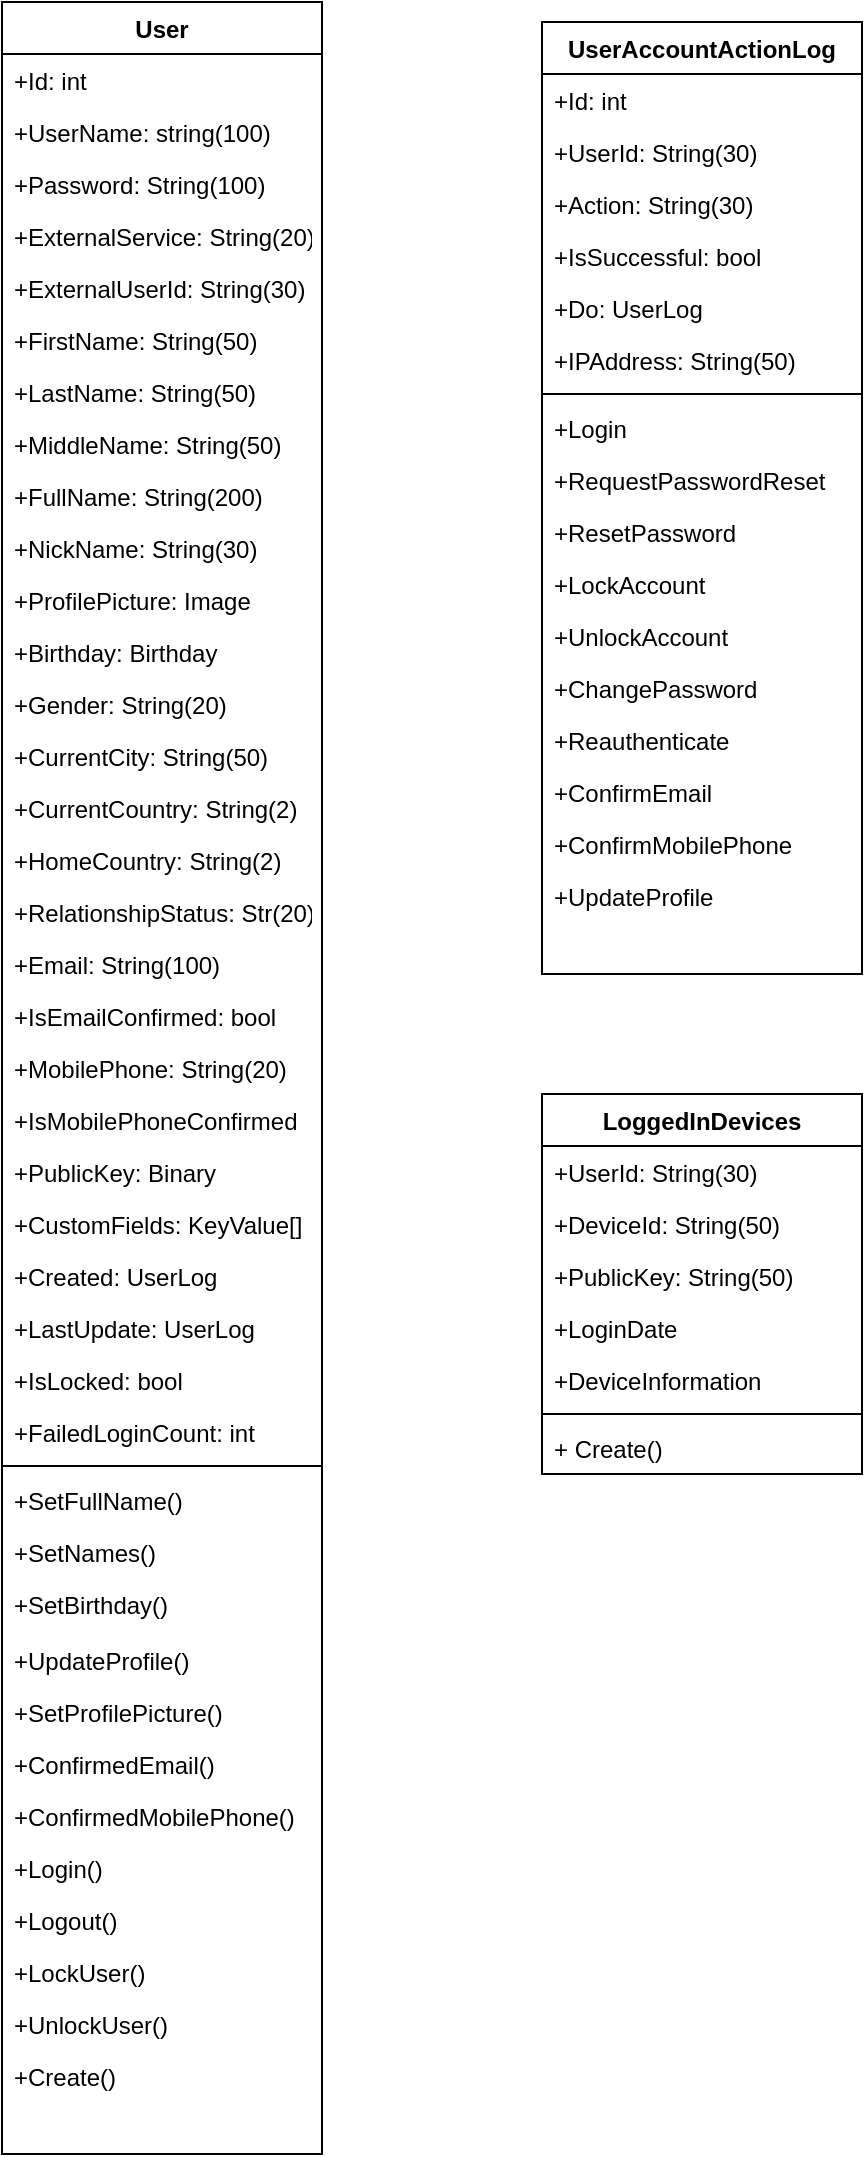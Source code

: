 <mxfile version="18.1.3" type="github">
  <diagram id="C5RBs43oDa-KdzZeNtuy" name="Page-1">
    <mxGraphModel dx="1422" dy="834" grid="1" gridSize="10" guides="1" tooltips="1" connect="1" arrows="1" fold="1" page="1" pageScale="1" pageWidth="827" pageHeight="1169" math="0" shadow="0">
      <root>
        <mxCell id="WIyWlLk6GJQsqaUBKTNV-0" />
        <mxCell id="WIyWlLk6GJQsqaUBKTNV-1" parent="WIyWlLk6GJQsqaUBKTNV-0" />
        <mxCell id="qDm95BvDwOtcP43vkmdn-0" value="User" style="swimlane;fontStyle=1;align=center;verticalAlign=top;childLayout=stackLayout;horizontal=1;startSize=26;horizontalStack=0;resizeParent=1;resizeParentMax=0;resizeLast=0;collapsible=1;marginBottom=0;" vertex="1" parent="WIyWlLk6GJQsqaUBKTNV-1">
          <mxGeometry x="180" y="80" width="160" height="1076" as="geometry" />
        </mxCell>
        <mxCell id="qDm95BvDwOtcP43vkmdn-1" value="+Id: int" style="text;strokeColor=none;fillColor=none;align=left;verticalAlign=top;spacingLeft=4;spacingRight=4;overflow=hidden;rotatable=0;points=[[0,0.5],[1,0.5]];portConstraint=eastwest;" vertex="1" parent="qDm95BvDwOtcP43vkmdn-0">
          <mxGeometry y="26" width="160" height="26" as="geometry" />
        </mxCell>
        <mxCell id="qDm95BvDwOtcP43vkmdn-8" value="+UserName: string(100)" style="text;strokeColor=none;fillColor=none;align=left;verticalAlign=top;spacingLeft=4;spacingRight=4;overflow=hidden;rotatable=0;points=[[0,0.5],[1,0.5]];portConstraint=eastwest;" vertex="1" parent="qDm95BvDwOtcP43vkmdn-0">
          <mxGeometry y="52" width="160" height="26" as="geometry" />
        </mxCell>
        <mxCell id="qDm95BvDwOtcP43vkmdn-25" value="+Password: String(100)" style="text;strokeColor=none;fillColor=none;align=left;verticalAlign=top;spacingLeft=4;spacingRight=4;overflow=hidden;rotatable=0;points=[[0,0.5],[1,0.5]];portConstraint=eastwest;" vertex="1" parent="qDm95BvDwOtcP43vkmdn-0">
          <mxGeometry y="78" width="160" height="26" as="geometry" />
        </mxCell>
        <mxCell id="qDm95BvDwOtcP43vkmdn-55" value="+ExternalService: String(20)" style="text;strokeColor=none;fillColor=none;align=left;verticalAlign=top;spacingLeft=4;spacingRight=4;overflow=hidden;rotatable=0;points=[[0,0.5],[1,0.5]];portConstraint=eastwest;" vertex="1" parent="qDm95BvDwOtcP43vkmdn-0">
          <mxGeometry y="104" width="160" height="26" as="geometry" />
        </mxCell>
        <mxCell id="qDm95BvDwOtcP43vkmdn-56" value="+ExternalUserId: String(30)" style="text;strokeColor=none;fillColor=none;align=left;verticalAlign=top;spacingLeft=4;spacingRight=4;overflow=hidden;rotatable=0;points=[[0,0.5],[1,0.5]];portConstraint=eastwest;" vertex="1" parent="qDm95BvDwOtcP43vkmdn-0">
          <mxGeometry y="130" width="160" height="26" as="geometry" />
        </mxCell>
        <mxCell id="qDm95BvDwOtcP43vkmdn-7" value="+FirstName: String(50)" style="text;strokeColor=none;fillColor=none;align=left;verticalAlign=top;spacingLeft=4;spacingRight=4;overflow=hidden;rotatable=0;points=[[0,0.5],[1,0.5]];portConstraint=eastwest;" vertex="1" parent="qDm95BvDwOtcP43vkmdn-0">
          <mxGeometry y="156" width="160" height="26" as="geometry" />
        </mxCell>
        <mxCell id="qDm95BvDwOtcP43vkmdn-6" value="+LastName: String(50)" style="text;strokeColor=none;fillColor=none;align=left;verticalAlign=top;spacingLeft=4;spacingRight=4;overflow=hidden;rotatable=0;points=[[0,0.5],[1,0.5]];portConstraint=eastwest;" vertex="1" parent="qDm95BvDwOtcP43vkmdn-0">
          <mxGeometry y="182" width="160" height="26" as="geometry" />
        </mxCell>
        <mxCell id="qDm95BvDwOtcP43vkmdn-5" value="+MiddleName: String(50)" style="text;strokeColor=none;fillColor=none;align=left;verticalAlign=top;spacingLeft=4;spacingRight=4;overflow=hidden;rotatable=0;points=[[0,0.5],[1,0.5]];portConstraint=eastwest;" vertex="1" parent="qDm95BvDwOtcP43vkmdn-0">
          <mxGeometry y="208" width="160" height="26" as="geometry" />
        </mxCell>
        <mxCell id="qDm95BvDwOtcP43vkmdn-4" value="+FullName: String(200)" style="text;strokeColor=none;fillColor=none;align=left;verticalAlign=top;spacingLeft=4;spacingRight=4;overflow=hidden;rotatable=0;points=[[0,0.5],[1,0.5]];portConstraint=eastwest;" vertex="1" parent="qDm95BvDwOtcP43vkmdn-0">
          <mxGeometry y="234" width="160" height="26" as="geometry" />
        </mxCell>
        <mxCell id="qDm95BvDwOtcP43vkmdn-22" value="+NickName: String(30)" style="text;strokeColor=none;fillColor=none;align=left;verticalAlign=top;spacingLeft=4;spacingRight=4;overflow=hidden;rotatable=0;points=[[0,0.5],[1,0.5]];portConstraint=eastwest;" vertex="1" parent="qDm95BvDwOtcP43vkmdn-0">
          <mxGeometry y="260" width="160" height="26" as="geometry" />
        </mxCell>
        <mxCell id="qDm95BvDwOtcP43vkmdn-23" value="+ProfilePicture: Image" style="text;strokeColor=none;fillColor=none;align=left;verticalAlign=top;spacingLeft=4;spacingRight=4;overflow=hidden;rotatable=0;points=[[0,0.5],[1,0.5]];portConstraint=eastwest;" vertex="1" parent="qDm95BvDwOtcP43vkmdn-0">
          <mxGeometry y="286" width="160" height="26" as="geometry" />
        </mxCell>
        <mxCell id="qDm95BvDwOtcP43vkmdn-16" value="+Birthday: Birthday" style="text;strokeColor=none;fillColor=none;align=left;verticalAlign=top;spacingLeft=4;spacingRight=4;overflow=hidden;rotatable=0;points=[[0,0.5],[1,0.5]];portConstraint=eastwest;" vertex="1" parent="qDm95BvDwOtcP43vkmdn-0">
          <mxGeometry y="312" width="160" height="26" as="geometry" />
        </mxCell>
        <mxCell id="qDm95BvDwOtcP43vkmdn-15" value="+Gender: String(20)" style="text;strokeColor=none;fillColor=none;align=left;verticalAlign=top;spacingLeft=4;spacingRight=4;overflow=hidden;rotatable=0;points=[[0,0.5],[1,0.5]];portConstraint=eastwest;" vertex="1" parent="qDm95BvDwOtcP43vkmdn-0">
          <mxGeometry y="338" width="160" height="26" as="geometry" />
        </mxCell>
        <mxCell id="qDm95BvDwOtcP43vkmdn-60" value="+CurrentCity: String(50)" style="text;strokeColor=none;fillColor=none;align=left;verticalAlign=top;spacingLeft=4;spacingRight=4;overflow=hidden;rotatable=0;points=[[0,0.5],[1,0.5]];portConstraint=eastwest;" vertex="1" parent="qDm95BvDwOtcP43vkmdn-0">
          <mxGeometry y="364" width="160" height="26" as="geometry" />
        </mxCell>
        <mxCell id="qDm95BvDwOtcP43vkmdn-59" value="+CurrentCountry: String(2)" style="text;strokeColor=none;fillColor=none;align=left;verticalAlign=top;spacingLeft=4;spacingRight=4;overflow=hidden;rotatable=0;points=[[0,0.5],[1,0.5]];portConstraint=eastwest;" vertex="1" parent="qDm95BvDwOtcP43vkmdn-0">
          <mxGeometry y="390" width="160" height="26" as="geometry" />
        </mxCell>
        <mxCell id="qDm95BvDwOtcP43vkmdn-58" value="+HomeCountry: String(2)" style="text;strokeColor=none;fillColor=none;align=left;verticalAlign=top;spacingLeft=4;spacingRight=4;overflow=hidden;rotatable=0;points=[[0,0.5],[1,0.5]];portConstraint=eastwest;" vertex="1" parent="qDm95BvDwOtcP43vkmdn-0">
          <mxGeometry y="416" width="160" height="26" as="geometry" />
        </mxCell>
        <mxCell id="qDm95BvDwOtcP43vkmdn-62" value="+RelationshipStatus: Str(20)" style="text;strokeColor=none;fillColor=none;align=left;verticalAlign=top;spacingLeft=4;spacingRight=4;overflow=hidden;rotatable=0;points=[[0,0.5],[1,0.5]];portConstraint=eastwest;" vertex="1" parent="qDm95BvDwOtcP43vkmdn-0">
          <mxGeometry y="442" width="160" height="26" as="geometry" />
        </mxCell>
        <mxCell id="qDm95BvDwOtcP43vkmdn-14" value="+Email: String(100)" style="text;strokeColor=none;fillColor=none;align=left;verticalAlign=top;spacingLeft=4;spacingRight=4;overflow=hidden;rotatable=0;points=[[0,0.5],[1,0.5]];portConstraint=eastwest;" vertex="1" parent="qDm95BvDwOtcP43vkmdn-0">
          <mxGeometry y="468" width="160" height="26" as="geometry" />
        </mxCell>
        <mxCell id="qDm95BvDwOtcP43vkmdn-21" value="+IsEmailConfirmed: bool" style="text;strokeColor=none;fillColor=none;align=left;verticalAlign=top;spacingLeft=4;spacingRight=4;overflow=hidden;rotatable=0;points=[[0,0.5],[1,0.5]];portConstraint=eastwest;" vertex="1" parent="qDm95BvDwOtcP43vkmdn-0">
          <mxGeometry y="494" width="160" height="26" as="geometry" />
        </mxCell>
        <mxCell id="qDm95BvDwOtcP43vkmdn-20" value="+MobilePhone: String(20)" style="text;strokeColor=none;fillColor=none;align=left;verticalAlign=top;spacingLeft=4;spacingRight=4;overflow=hidden;rotatable=0;points=[[0,0.5],[1,0.5]];portConstraint=eastwest;" vertex="1" parent="qDm95BvDwOtcP43vkmdn-0">
          <mxGeometry y="520" width="160" height="26" as="geometry" />
        </mxCell>
        <mxCell id="qDm95BvDwOtcP43vkmdn-19" value="+IsMobilePhoneConfirmed" style="text;strokeColor=none;fillColor=none;align=left;verticalAlign=top;spacingLeft=4;spacingRight=4;overflow=hidden;rotatable=0;points=[[0,0.5],[1,0.5]];portConstraint=eastwest;" vertex="1" parent="qDm95BvDwOtcP43vkmdn-0">
          <mxGeometry y="546" width="160" height="26" as="geometry" />
        </mxCell>
        <mxCell id="qDm95BvDwOtcP43vkmdn-64" value="+PublicKey: Binary" style="text;strokeColor=none;fillColor=none;align=left;verticalAlign=top;spacingLeft=4;spacingRight=4;overflow=hidden;rotatable=0;points=[[0,0.5],[1,0.5]];portConstraint=eastwest;" vertex="1" parent="qDm95BvDwOtcP43vkmdn-0">
          <mxGeometry y="572" width="160" height="26" as="geometry" />
        </mxCell>
        <mxCell id="qDm95BvDwOtcP43vkmdn-63" value="+CustomFields: KeyValue[]" style="text;strokeColor=none;fillColor=none;align=left;verticalAlign=top;spacingLeft=4;spacingRight=4;overflow=hidden;rotatable=0;points=[[0,0.5],[1,0.5]];portConstraint=eastwest;" vertex="1" parent="qDm95BvDwOtcP43vkmdn-0">
          <mxGeometry y="598" width="160" height="26" as="geometry" />
        </mxCell>
        <mxCell id="qDm95BvDwOtcP43vkmdn-18" value="+Created: UserLog" style="text;strokeColor=none;fillColor=none;align=left;verticalAlign=top;spacingLeft=4;spacingRight=4;overflow=hidden;rotatable=0;points=[[0,0.5],[1,0.5]];portConstraint=eastwest;" vertex="1" parent="qDm95BvDwOtcP43vkmdn-0">
          <mxGeometry y="624" width="160" height="26" as="geometry" />
        </mxCell>
        <mxCell id="qDm95BvDwOtcP43vkmdn-17" value="+LastUpdate: UserLog" style="text;strokeColor=none;fillColor=none;align=left;verticalAlign=top;spacingLeft=4;spacingRight=4;overflow=hidden;rotatable=0;points=[[0,0.5],[1,0.5]];portConstraint=eastwest;" vertex="1" parent="qDm95BvDwOtcP43vkmdn-0">
          <mxGeometry y="650" width="160" height="26" as="geometry" />
        </mxCell>
        <mxCell id="qDm95BvDwOtcP43vkmdn-26" value="+IsLocked: bool" style="text;strokeColor=none;fillColor=none;align=left;verticalAlign=top;spacingLeft=4;spacingRight=4;overflow=hidden;rotatable=0;points=[[0,0.5],[1,0.5]];portConstraint=eastwest;" vertex="1" parent="qDm95BvDwOtcP43vkmdn-0">
          <mxGeometry y="676" width="160" height="26" as="geometry" />
        </mxCell>
        <mxCell id="qDm95BvDwOtcP43vkmdn-57" value="+FailedLoginCount: int" style="text;strokeColor=none;fillColor=none;align=left;verticalAlign=top;spacingLeft=4;spacingRight=4;overflow=hidden;rotatable=0;points=[[0,0.5],[1,0.5]];portConstraint=eastwest;" vertex="1" parent="qDm95BvDwOtcP43vkmdn-0">
          <mxGeometry y="702" width="160" height="26" as="geometry" />
        </mxCell>
        <mxCell id="qDm95BvDwOtcP43vkmdn-2" value="" style="line;strokeWidth=1;fillColor=none;align=left;verticalAlign=middle;spacingTop=-1;spacingLeft=3;spacingRight=3;rotatable=0;labelPosition=right;points=[];portConstraint=eastwest;" vertex="1" parent="qDm95BvDwOtcP43vkmdn-0">
          <mxGeometry y="728" width="160" height="8" as="geometry" />
        </mxCell>
        <mxCell id="qDm95BvDwOtcP43vkmdn-3" value="+SetFullName()" style="text;strokeColor=none;fillColor=none;align=left;verticalAlign=top;spacingLeft=4;spacingRight=4;overflow=hidden;rotatable=0;points=[[0,0.5],[1,0.5]];portConstraint=eastwest;" vertex="1" parent="qDm95BvDwOtcP43vkmdn-0">
          <mxGeometry y="736" width="160" height="26" as="geometry" />
        </mxCell>
        <mxCell id="qDm95BvDwOtcP43vkmdn-13" value="+SetNames()" style="text;strokeColor=none;fillColor=none;align=left;verticalAlign=top;spacingLeft=4;spacingRight=4;overflow=hidden;rotatable=0;points=[[0,0.5],[1,0.5]];portConstraint=eastwest;" vertex="1" parent="qDm95BvDwOtcP43vkmdn-0">
          <mxGeometry y="762" width="160" height="26" as="geometry" />
        </mxCell>
        <mxCell id="qDm95BvDwOtcP43vkmdn-12" value="+SetBirthday()" style="text;strokeColor=none;fillColor=none;align=left;verticalAlign=top;spacingLeft=4;spacingRight=4;overflow=hidden;rotatable=0;points=[[0,0.5],[1,0.5]];portConstraint=eastwest;" vertex="1" parent="qDm95BvDwOtcP43vkmdn-0">
          <mxGeometry y="788" width="160" height="28" as="geometry" />
        </mxCell>
        <mxCell id="qDm95BvDwOtcP43vkmdn-11" value="+UpdateProfile()" style="text;strokeColor=none;fillColor=none;align=left;verticalAlign=top;spacingLeft=4;spacingRight=4;overflow=hidden;rotatable=0;points=[[0,0.5],[1,0.5]];portConstraint=eastwest;" vertex="1" parent="qDm95BvDwOtcP43vkmdn-0">
          <mxGeometry y="816" width="160" height="26" as="geometry" />
        </mxCell>
        <mxCell id="qDm95BvDwOtcP43vkmdn-10" value="+SetProfilePicture()" style="text;strokeColor=none;fillColor=none;align=left;verticalAlign=top;spacingLeft=4;spacingRight=4;overflow=hidden;rotatable=0;points=[[0,0.5],[1,0.5]];portConstraint=eastwest;" vertex="1" parent="qDm95BvDwOtcP43vkmdn-0">
          <mxGeometry y="842" width="160" height="26" as="geometry" />
        </mxCell>
        <mxCell id="qDm95BvDwOtcP43vkmdn-9" value="+ConfirmedEmail()" style="text;strokeColor=none;fillColor=none;align=left;verticalAlign=top;spacingLeft=4;spacingRight=4;overflow=hidden;rotatable=0;points=[[0,0.5],[1,0.5]];portConstraint=eastwest;" vertex="1" parent="qDm95BvDwOtcP43vkmdn-0">
          <mxGeometry y="868" width="160" height="26" as="geometry" />
        </mxCell>
        <mxCell id="qDm95BvDwOtcP43vkmdn-24" value="+ConfirmedMobilePhone()" style="text;strokeColor=none;fillColor=none;align=left;verticalAlign=top;spacingLeft=4;spacingRight=4;overflow=hidden;rotatable=0;points=[[0,0.5],[1,0.5]];portConstraint=eastwest;" vertex="1" parent="qDm95BvDwOtcP43vkmdn-0">
          <mxGeometry y="894" width="160" height="26" as="geometry" />
        </mxCell>
        <mxCell id="qDm95BvDwOtcP43vkmdn-29" value="+Login()" style="text;strokeColor=none;fillColor=none;align=left;verticalAlign=top;spacingLeft=4;spacingRight=4;overflow=hidden;rotatable=0;points=[[0,0.5],[1,0.5]];portConstraint=eastwest;" vertex="1" parent="qDm95BvDwOtcP43vkmdn-0">
          <mxGeometry y="920" width="160" height="26" as="geometry" />
        </mxCell>
        <mxCell id="qDm95BvDwOtcP43vkmdn-28" value="+Logout()" style="text;strokeColor=none;fillColor=none;align=left;verticalAlign=top;spacingLeft=4;spacingRight=4;overflow=hidden;rotatable=0;points=[[0,0.5],[1,0.5]];portConstraint=eastwest;" vertex="1" parent="qDm95BvDwOtcP43vkmdn-0">
          <mxGeometry y="946" width="160" height="26" as="geometry" />
        </mxCell>
        <mxCell id="qDm95BvDwOtcP43vkmdn-27" value="+LockUser()" style="text;strokeColor=none;fillColor=none;align=left;verticalAlign=top;spacingLeft=4;spacingRight=4;overflow=hidden;rotatable=0;points=[[0,0.5],[1,0.5]];portConstraint=eastwest;" vertex="1" parent="qDm95BvDwOtcP43vkmdn-0">
          <mxGeometry y="972" width="160" height="26" as="geometry" />
        </mxCell>
        <mxCell id="qDm95BvDwOtcP43vkmdn-32" value="+UnlockUser()" style="text;strokeColor=none;fillColor=none;align=left;verticalAlign=top;spacingLeft=4;spacingRight=4;overflow=hidden;rotatable=0;points=[[0,0.5],[1,0.5]];portConstraint=eastwest;" vertex="1" parent="qDm95BvDwOtcP43vkmdn-0">
          <mxGeometry y="998" width="160" height="26" as="geometry" />
        </mxCell>
        <mxCell id="qDm95BvDwOtcP43vkmdn-31" value="+Create()" style="text;strokeColor=none;fillColor=none;align=left;verticalAlign=top;spacingLeft=4;spacingRight=4;overflow=hidden;rotatable=0;points=[[0,0.5],[1,0.5]];portConstraint=eastwest;" vertex="1" parent="qDm95BvDwOtcP43vkmdn-0">
          <mxGeometry y="1024" width="160" height="26" as="geometry" />
        </mxCell>
        <mxCell id="qDm95BvDwOtcP43vkmdn-30" style="text;strokeColor=none;fillColor=none;align=left;verticalAlign=top;spacingLeft=4;spacingRight=4;overflow=hidden;rotatable=0;points=[[0,0.5],[1,0.5]];portConstraint=eastwest;" vertex="1" parent="qDm95BvDwOtcP43vkmdn-0">
          <mxGeometry y="1050" width="160" height="26" as="geometry" />
        </mxCell>
        <mxCell id="qDm95BvDwOtcP43vkmdn-33" value="UserAccountActionLog" style="swimlane;fontStyle=1;align=center;verticalAlign=top;childLayout=stackLayout;horizontal=1;startSize=26;horizontalStack=0;resizeParent=1;resizeParentMax=0;resizeLast=0;collapsible=1;marginBottom=0;" vertex="1" parent="WIyWlLk6GJQsqaUBKTNV-1">
          <mxGeometry x="450" y="90" width="160" height="476" as="geometry" />
        </mxCell>
        <mxCell id="qDm95BvDwOtcP43vkmdn-34" value="+Id: int" style="text;strokeColor=none;fillColor=none;align=left;verticalAlign=top;spacingLeft=4;spacingRight=4;overflow=hidden;rotatable=0;points=[[0,0.5],[1,0.5]];portConstraint=eastwest;" vertex="1" parent="qDm95BvDwOtcP43vkmdn-33">
          <mxGeometry y="26" width="160" height="26" as="geometry" />
        </mxCell>
        <mxCell id="qDm95BvDwOtcP43vkmdn-40" value="+UserId: String(30)" style="text;strokeColor=none;fillColor=none;align=left;verticalAlign=top;spacingLeft=4;spacingRight=4;overflow=hidden;rotatable=0;points=[[0,0.5],[1,0.5]];portConstraint=eastwest;" vertex="1" parent="qDm95BvDwOtcP43vkmdn-33">
          <mxGeometry y="52" width="160" height="26" as="geometry" />
        </mxCell>
        <mxCell id="qDm95BvDwOtcP43vkmdn-39" value="+Action: String(30)" style="text;strokeColor=none;fillColor=none;align=left;verticalAlign=top;spacingLeft=4;spacingRight=4;overflow=hidden;rotatable=0;points=[[0,0.5],[1,0.5]];portConstraint=eastwest;" vertex="1" parent="qDm95BvDwOtcP43vkmdn-33">
          <mxGeometry y="78" width="160" height="26" as="geometry" />
        </mxCell>
        <mxCell id="qDm95BvDwOtcP43vkmdn-38" value="+IsSuccessful: bool" style="text;strokeColor=none;fillColor=none;align=left;verticalAlign=top;spacingLeft=4;spacingRight=4;overflow=hidden;rotatable=0;points=[[0,0.5],[1,0.5]];portConstraint=eastwest;" vertex="1" parent="qDm95BvDwOtcP43vkmdn-33">
          <mxGeometry y="104" width="160" height="26" as="geometry" />
        </mxCell>
        <mxCell id="qDm95BvDwOtcP43vkmdn-37" value="+Do: UserLog" style="text;strokeColor=none;fillColor=none;align=left;verticalAlign=top;spacingLeft=4;spacingRight=4;overflow=hidden;rotatable=0;points=[[0,0.5],[1,0.5]];portConstraint=eastwest;" vertex="1" parent="qDm95BvDwOtcP43vkmdn-33">
          <mxGeometry y="130" width="160" height="26" as="geometry" />
        </mxCell>
        <mxCell id="qDm95BvDwOtcP43vkmdn-41" value="+IPAddress: String(50)" style="text;strokeColor=none;fillColor=none;align=left;verticalAlign=top;spacingLeft=4;spacingRight=4;overflow=hidden;rotatable=0;points=[[0,0.5],[1,0.5]];portConstraint=eastwest;" vertex="1" parent="qDm95BvDwOtcP43vkmdn-33">
          <mxGeometry y="156" width="160" height="26" as="geometry" />
        </mxCell>
        <mxCell id="qDm95BvDwOtcP43vkmdn-35" value="" style="line;strokeWidth=1;fillColor=none;align=left;verticalAlign=middle;spacingTop=-1;spacingLeft=3;spacingRight=3;rotatable=0;labelPosition=right;points=[];portConstraint=eastwest;" vertex="1" parent="qDm95BvDwOtcP43vkmdn-33">
          <mxGeometry y="182" width="160" height="8" as="geometry" />
        </mxCell>
        <mxCell id="qDm95BvDwOtcP43vkmdn-42" value="+Login" style="text;strokeColor=none;fillColor=none;align=left;verticalAlign=top;spacingLeft=4;spacingRight=4;overflow=hidden;rotatable=0;points=[[0,0.5],[1,0.5]];portConstraint=eastwest;" vertex="1" parent="qDm95BvDwOtcP43vkmdn-33">
          <mxGeometry y="190" width="160" height="26" as="geometry" />
        </mxCell>
        <mxCell id="qDm95BvDwOtcP43vkmdn-47" value="+RequestPasswordReset" style="text;strokeColor=none;fillColor=none;align=left;verticalAlign=top;spacingLeft=4;spacingRight=4;overflow=hidden;rotatable=0;points=[[0,0.5],[1,0.5]];portConstraint=eastwest;" vertex="1" parent="qDm95BvDwOtcP43vkmdn-33">
          <mxGeometry y="216" width="160" height="26" as="geometry" />
        </mxCell>
        <mxCell id="qDm95BvDwOtcP43vkmdn-46" value="+ResetPassword" style="text;strokeColor=none;fillColor=none;align=left;verticalAlign=top;spacingLeft=4;spacingRight=4;overflow=hidden;rotatable=0;points=[[0,0.5],[1,0.5]];portConstraint=eastwest;" vertex="1" parent="qDm95BvDwOtcP43vkmdn-33">
          <mxGeometry y="242" width="160" height="26" as="geometry" />
        </mxCell>
        <mxCell id="qDm95BvDwOtcP43vkmdn-45" value="+LockAccount" style="text;strokeColor=none;fillColor=none;align=left;verticalAlign=top;spacingLeft=4;spacingRight=4;overflow=hidden;rotatable=0;points=[[0,0.5],[1,0.5]];portConstraint=eastwest;" vertex="1" parent="qDm95BvDwOtcP43vkmdn-33">
          <mxGeometry y="268" width="160" height="26" as="geometry" />
        </mxCell>
        <mxCell id="qDm95BvDwOtcP43vkmdn-44" value="+UnlockAccount" style="text;strokeColor=none;fillColor=none;align=left;verticalAlign=top;spacingLeft=4;spacingRight=4;overflow=hidden;rotatable=0;points=[[0,0.5],[1,0.5]];portConstraint=eastwest;" vertex="1" parent="qDm95BvDwOtcP43vkmdn-33">
          <mxGeometry y="294" width="160" height="26" as="geometry" />
        </mxCell>
        <mxCell id="qDm95BvDwOtcP43vkmdn-51" value="+ChangePassword" style="text;strokeColor=none;fillColor=none;align=left;verticalAlign=top;spacingLeft=4;spacingRight=4;overflow=hidden;rotatable=0;points=[[0,0.5],[1,0.5]];portConstraint=eastwest;" vertex="1" parent="qDm95BvDwOtcP43vkmdn-33">
          <mxGeometry y="320" width="160" height="26" as="geometry" />
        </mxCell>
        <mxCell id="qDm95BvDwOtcP43vkmdn-50" value="+Reauthenticate" style="text;strokeColor=none;fillColor=none;align=left;verticalAlign=top;spacingLeft=4;spacingRight=4;overflow=hidden;rotatable=0;points=[[0,0.5],[1,0.5]];portConstraint=eastwest;" vertex="1" parent="qDm95BvDwOtcP43vkmdn-33">
          <mxGeometry y="346" width="160" height="26" as="geometry" />
        </mxCell>
        <mxCell id="qDm95BvDwOtcP43vkmdn-49" value="+ConfirmEmail" style="text;strokeColor=none;fillColor=none;align=left;verticalAlign=top;spacingLeft=4;spacingRight=4;overflow=hidden;rotatable=0;points=[[0,0.5],[1,0.5]];portConstraint=eastwest;" vertex="1" parent="qDm95BvDwOtcP43vkmdn-33">
          <mxGeometry y="372" width="160" height="26" as="geometry" />
        </mxCell>
        <mxCell id="qDm95BvDwOtcP43vkmdn-48" value="+ConfirmMobilePhone" style="text;strokeColor=none;fillColor=none;align=left;verticalAlign=top;spacingLeft=4;spacingRight=4;overflow=hidden;rotatable=0;points=[[0,0.5],[1,0.5]];portConstraint=eastwest;" vertex="1" parent="qDm95BvDwOtcP43vkmdn-33">
          <mxGeometry y="398" width="160" height="26" as="geometry" />
        </mxCell>
        <mxCell id="qDm95BvDwOtcP43vkmdn-54" value="+UpdateProfile" style="text;strokeColor=none;fillColor=none;align=left;verticalAlign=top;spacingLeft=4;spacingRight=4;overflow=hidden;rotatable=0;points=[[0,0.5],[1,0.5]];portConstraint=eastwest;" vertex="1" parent="qDm95BvDwOtcP43vkmdn-33">
          <mxGeometry y="424" width="160" height="26" as="geometry" />
        </mxCell>
        <mxCell id="qDm95BvDwOtcP43vkmdn-53" style="text;strokeColor=none;fillColor=none;align=left;verticalAlign=top;spacingLeft=4;spacingRight=4;overflow=hidden;rotatable=0;points=[[0,0.5],[1,0.5]];portConstraint=eastwest;" vertex="1" parent="qDm95BvDwOtcP43vkmdn-33">
          <mxGeometry y="450" width="160" height="26" as="geometry" />
        </mxCell>
        <mxCell id="qDm95BvDwOtcP43vkmdn-65" value="LoggedInDevices" style="swimlane;fontStyle=1;align=center;verticalAlign=top;childLayout=stackLayout;horizontal=1;startSize=26;horizontalStack=0;resizeParent=1;resizeParentMax=0;resizeLast=0;collapsible=1;marginBottom=0;" vertex="1" parent="WIyWlLk6GJQsqaUBKTNV-1">
          <mxGeometry x="450" y="626" width="160" height="190" as="geometry" />
        </mxCell>
        <mxCell id="qDm95BvDwOtcP43vkmdn-66" value="+UserId: String(30)" style="text;strokeColor=none;fillColor=none;align=left;verticalAlign=top;spacingLeft=4;spacingRight=4;overflow=hidden;rotatable=0;points=[[0,0.5],[1,0.5]];portConstraint=eastwest;" vertex="1" parent="qDm95BvDwOtcP43vkmdn-65">
          <mxGeometry y="26" width="160" height="26" as="geometry" />
        </mxCell>
        <mxCell id="qDm95BvDwOtcP43vkmdn-72" value="+DeviceId: String(50)" style="text;strokeColor=none;fillColor=none;align=left;verticalAlign=top;spacingLeft=4;spacingRight=4;overflow=hidden;rotatable=0;points=[[0,0.5],[1,0.5]];portConstraint=eastwest;" vertex="1" parent="qDm95BvDwOtcP43vkmdn-65">
          <mxGeometry y="52" width="160" height="26" as="geometry" />
        </mxCell>
        <mxCell id="qDm95BvDwOtcP43vkmdn-71" value="+PublicKey: String(50)" style="text;strokeColor=none;fillColor=none;align=left;verticalAlign=top;spacingLeft=4;spacingRight=4;overflow=hidden;rotatable=0;points=[[0,0.5],[1,0.5]];portConstraint=eastwest;" vertex="1" parent="qDm95BvDwOtcP43vkmdn-65">
          <mxGeometry y="78" width="160" height="26" as="geometry" />
        </mxCell>
        <mxCell id="qDm95BvDwOtcP43vkmdn-73" value="+LoginDate" style="text;strokeColor=none;fillColor=none;align=left;verticalAlign=top;spacingLeft=4;spacingRight=4;overflow=hidden;rotatable=0;points=[[0,0.5],[1,0.5]];portConstraint=eastwest;" vertex="1" parent="qDm95BvDwOtcP43vkmdn-65">
          <mxGeometry y="104" width="160" height="26" as="geometry" />
        </mxCell>
        <mxCell id="qDm95BvDwOtcP43vkmdn-69" value="+DeviceInformation" style="text;strokeColor=none;fillColor=none;align=left;verticalAlign=top;spacingLeft=4;spacingRight=4;overflow=hidden;rotatable=0;points=[[0,0.5],[1,0.5]];portConstraint=eastwest;" vertex="1" parent="qDm95BvDwOtcP43vkmdn-65">
          <mxGeometry y="130" width="160" height="26" as="geometry" />
        </mxCell>
        <mxCell id="qDm95BvDwOtcP43vkmdn-67" value="" style="line;strokeWidth=1;fillColor=none;align=left;verticalAlign=middle;spacingTop=-1;spacingLeft=3;spacingRight=3;rotatable=0;labelPosition=right;points=[];portConstraint=eastwest;" vertex="1" parent="qDm95BvDwOtcP43vkmdn-65">
          <mxGeometry y="156" width="160" height="8" as="geometry" />
        </mxCell>
        <mxCell id="qDm95BvDwOtcP43vkmdn-68" value="+ Create()" style="text;strokeColor=none;fillColor=none;align=left;verticalAlign=top;spacingLeft=4;spacingRight=4;overflow=hidden;rotatable=0;points=[[0,0.5],[1,0.5]];portConstraint=eastwest;" vertex="1" parent="qDm95BvDwOtcP43vkmdn-65">
          <mxGeometry y="164" width="160" height="26" as="geometry" />
        </mxCell>
      </root>
    </mxGraphModel>
  </diagram>
</mxfile>
